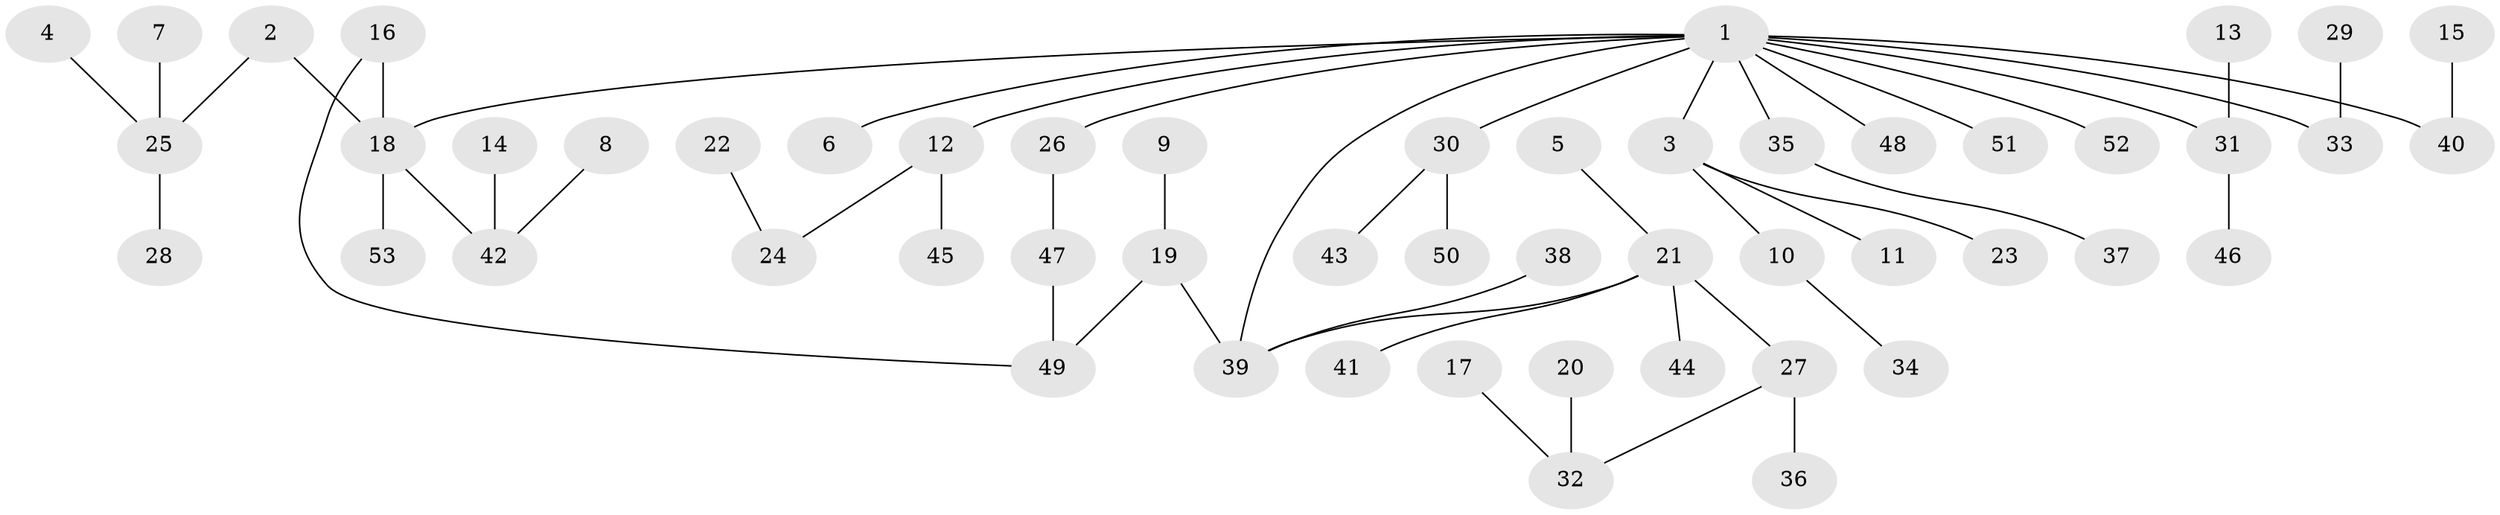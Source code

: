// original degree distribution, {6: 0.02857142857142857, 3: 0.11428571428571428, 5: 0.0380952380952381, 7: 0.009523809523809525, 4: 0.06666666666666667, 2: 0.23809523809523808, 1: 0.5047619047619047}
// Generated by graph-tools (version 1.1) at 2025/46/03/06/25 01:46:56]
// undirected, 53 vertices, 54 edges
graph export_dot {
graph [start="1"]
  node [color=gray90,style=filled];
  1;
  2;
  3;
  4;
  5;
  6;
  7;
  8;
  9;
  10;
  11;
  12;
  13;
  14;
  15;
  16;
  17;
  18;
  19;
  20;
  21;
  22;
  23;
  24;
  25;
  26;
  27;
  28;
  29;
  30;
  31;
  32;
  33;
  34;
  35;
  36;
  37;
  38;
  39;
  40;
  41;
  42;
  43;
  44;
  45;
  46;
  47;
  48;
  49;
  50;
  51;
  52;
  53;
  1 -- 3 [weight=1.0];
  1 -- 6 [weight=1.0];
  1 -- 12 [weight=1.0];
  1 -- 18 [weight=1.0];
  1 -- 26 [weight=1.0];
  1 -- 30 [weight=1.0];
  1 -- 31 [weight=1.0];
  1 -- 33 [weight=1.0];
  1 -- 35 [weight=1.0];
  1 -- 39 [weight=1.0];
  1 -- 40 [weight=1.0];
  1 -- 48 [weight=1.0];
  1 -- 51 [weight=1.0];
  1 -- 52 [weight=1.0];
  2 -- 18 [weight=1.0];
  2 -- 25 [weight=1.0];
  3 -- 10 [weight=1.0];
  3 -- 11 [weight=1.0];
  3 -- 23 [weight=1.0];
  4 -- 25 [weight=1.0];
  5 -- 21 [weight=1.0];
  7 -- 25 [weight=1.0];
  8 -- 42 [weight=1.0];
  9 -- 19 [weight=1.0];
  10 -- 34 [weight=1.0];
  12 -- 24 [weight=1.0];
  12 -- 45 [weight=1.0];
  13 -- 31 [weight=1.0];
  14 -- 42 [weight=1.0];
  15 -- 40 [weight=1.0];
  16 -- 18 [weight=1.0];
  16 -- 49 [weight=1.0];
  17 -- 32 [weight=1.0];
  18 -- 42 [weight=1.0];
  18 -- 53 [weight=1.0];
  19 -- 39 [weight=1.0];
  19 -- 49 [weight=1.0];
  20 -- 32 [weight=1.0];
  21 -- 27 [weight=1.0];
  21 -- 39 [weight=1.0];
  21 -- 41 [weight=1.0];
  21 -- 44 [weight=1.0];
  22 -- 24 [weight=1.0];
  25 -- 28 [weight=1.0];
  26 -- 47 [weight=1.0];
  27 -- 32 [weight=1.0];
  27 -- 36 [weight=1.0];
  29 -- 33 [weight=1.0];
  30 -- 43 [weight=1.0];
  30 -- 50 [weight=1.0];
  31 -- 46 [weight=1.0];
  35 -- 37 [weight=1.0];
  38 -- 39 [weight=1.0];
  47 -- 49 [weight=1.0];
}
